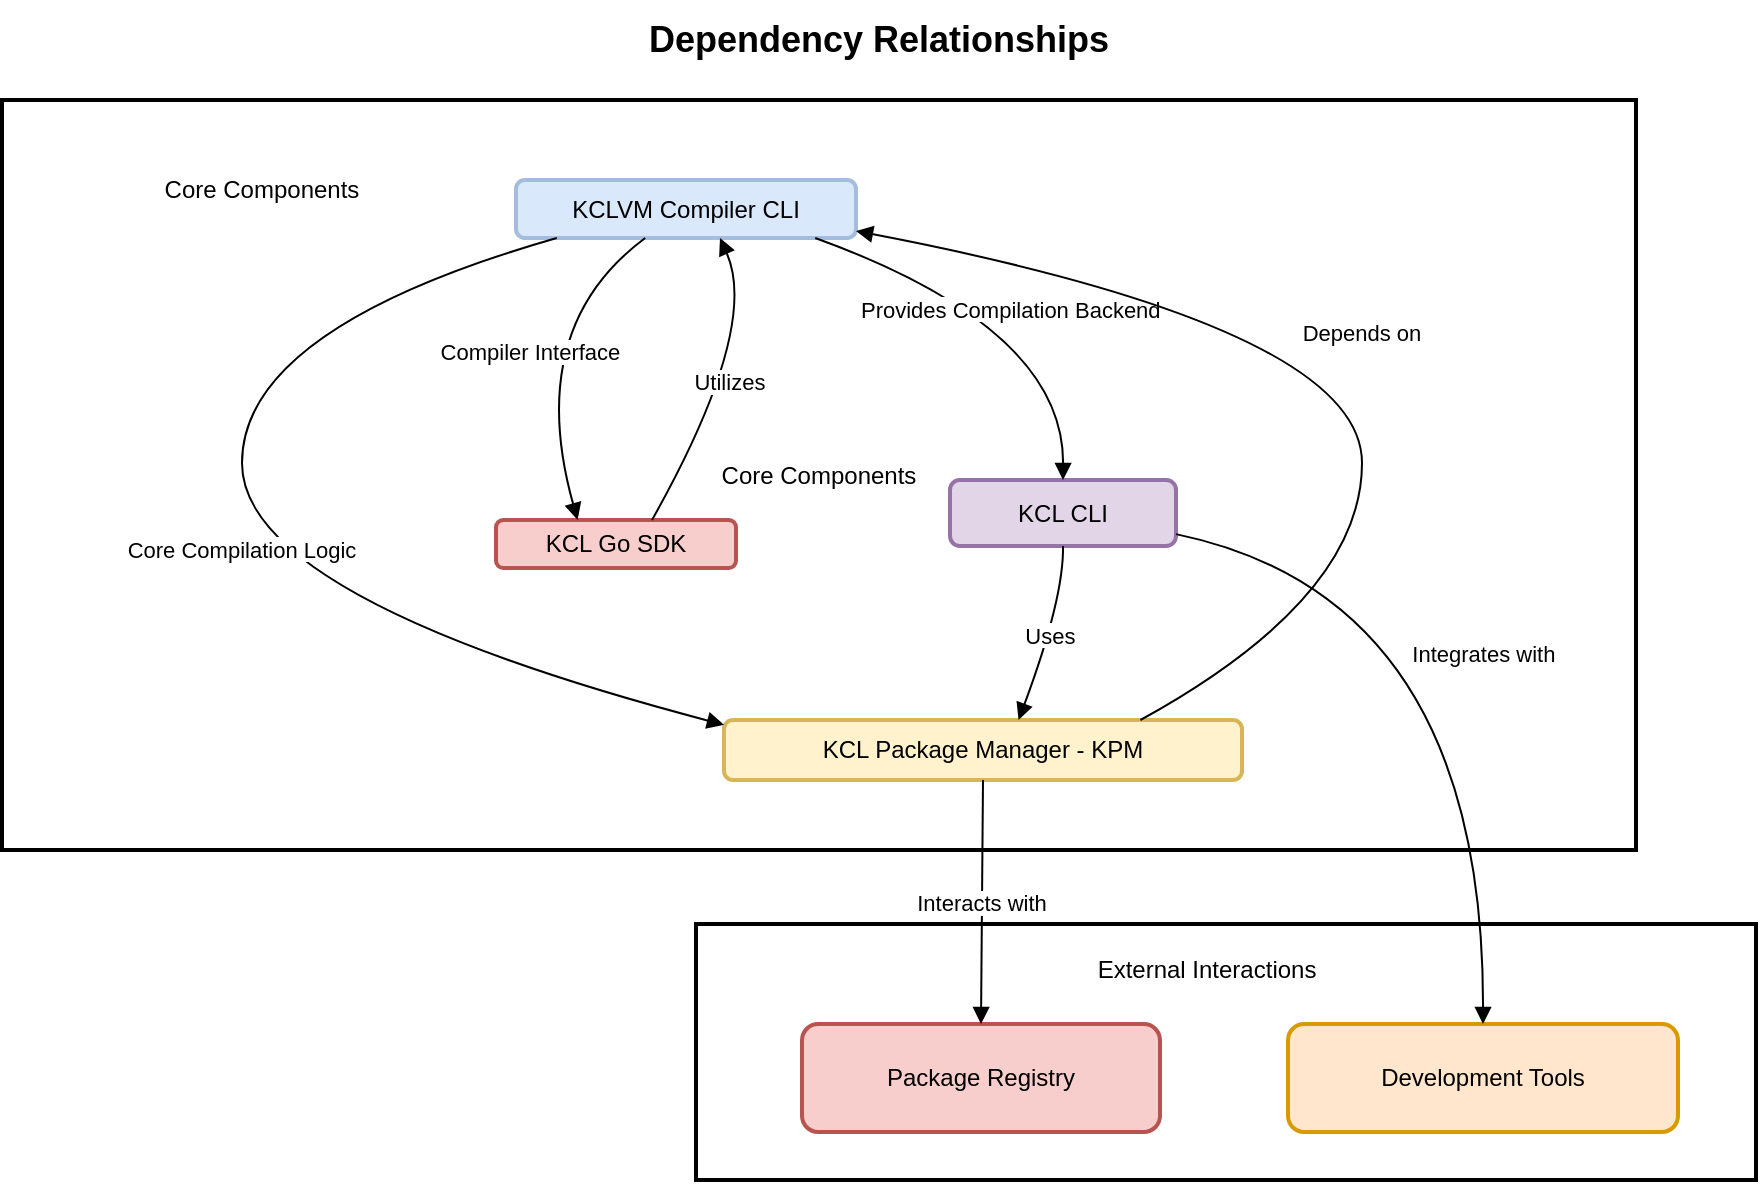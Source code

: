 <mxfile version="26.1.2">
  <diagram name="Page-1" id="rAqK6_sPa1SIVAUE_0x5">
    <mxGraphModel dx="1377" dy="990" grid="1" gridSize="10" guides="1" tooltips="1" connect="1" arrows="1" fold="1" page="1" pageScale="1" pageWidth="850" pageHeight="1100" math="0" shadow="0">
      <root>
        <mxCell id="0" />
        <mxCell id="1" parent="0" />
        <mxCell id="4TVLhED08Ak_WIFAkoXa-1" value="" style="whiteSpace=wrap;strokeWidth=2;" vertex="1" parent="1">
          <mxGeometry x="657" y="592" width="530" height="128" as="geometry" />
        </mxCell>
        <mxCell id="4TVLhED08Ak_WIFAkoXa-3" value="Core Components" style="whiteSpace=wrap;strokeWidth=2;" vertex="1" parent="1">
          <mxGeometry x="310" y="180" width="817" height="375" as="geometry" />
        </mxCell>
        <mxCell id="4TVLhED08Ak_WIFAkoXa-4" value="KCLVM Compiler CLI" style="whiteSpace=wrap;strokeWidth=2;fillColor=#dae8fc;strokeColor=light-dark(#a4bddf, #5c79a3);rounded=1;" vertex="1" parent="1">
          <mxGeometry x="567" y="220" width="170" height="29" as="geometry" />
        </mxCell>
        <mxCell id="4TVLhED08Ak_WIFAkoXa-5" value="KCL CLI" style="whiteSpace=wrap;strokeWidth=2;rounded=1;fillColor=#e1d5e7;strokeColor=#9673a6;" vertex="1" parent="1">
          <mxGeometry x="784" y="370" width="113" height="33" as="geometry" />
        </mxCell>
        <mxCell id="4TVLhED08Ak_WIFAkoXa-6" value="KCL Package Manager - KPM" style="whiteSpace=wrap;strokeWidth=2;rounded=1;fillColor=#fff2cc;strokeColor=#d6b656;" vertex="1" parent="1">
          <mxGeometry x="671" y="490" width="259" height="30" as="geometry" />
        </mxCell>
        <mxCell id="4TVLhED08Ak_WIFAkoXa-7" value="KCL Go SDK" style="whiteSpace=wrap;strokeWidth=2;fillColor=#f8cecc;strokeColor=#b85450;rounded=1;" vertex="1" parent="1">
          <mxGeometry x="557" y="390" width="120" height="24" as="geometry" />
        </mxCell>
        <mxCell id="4TVLhED08Ak_WIFAkoXa-8" value="Package Registry" style="whiteSpace=wrap;strokeWidth=2;rounded=1;fillColor=#f8cecc;strokeColor=#b85450;" vertex="1" parent="1">
          <mxGeometry x="710" y="642" width="179" height="54" as="geometry" />
        </mxCell>
        <mxCell id="4TVLhED08Ak_WIFAkoXa-9" value="Development Tools" style="whiteSpace=wrap;strokeWidth=2;rounded=1;fillColor=#ffe6cc;strokeColor=#d79b00;" vertex="1" parent="1">
          <mxGeometry x="953" y="642" width="195" height="54" as="geometry" />
        </mxCell>
        <mxCell id="4TVLhED08Ak_WIFAkoXa-10" value="Provides Compilation Backend" style="curved=1;startArrow=none;endArrow=block;exitX=0.88;exitY=1;entryX=0.5;entryY=0;rounded=0;" edge="1" parent="1" source="4TVLhED08Ak_WIFAkoXa-4" target="4TVLhED08Ak_WIFAkoXa-5">
          <mxGeometry relative="1" as="geometry">
            <Array as="points">
              <mxPoint x="841" y="294" />
            </Array>
          </mxGeometry>
        </mxCell>
        <mxCell id="4TVLhED08Ak_WIFAkoXa-11" value="Core Compilation Logic" style="curved=1;startArrow=none;endArrow=block;exitX=0.12;exitY=1;entryX=0;entryY=0.08;rounded=0;" edge="1" parent="1" source="4TVLhED08Ak_WIFAkoXa-4" target="4TVLhED08Ak_WIFAkoXa-6">
          <mxGeometry relative="1" as="geometry">
            <Array as="points">
              <mxPoint x="430" y="294" />
              <mxPoint x="430" y="429" />
            </Array>
          </mxGeometry>
        </mxCell>
        <mxCell id="4TVLhED08Ak_WIFAkoXa-12" value="Compiler Interface" style="curved=1;startArrow=none;endArrow=block;exitX=0.38;exitY=1;entryX=0.34;entryY=0;rounded=0;" edge="1" parent="1" source="4TVLhED08Ak_WIFAkoXa-4" target="4TVLhED08Ak_WIFAkoXa-7">
          <mxGeometry relative="1" as="geometry">
            <Array as="points">
              <mxPoint x="571" y="294" />
            </Array>
          </mxGeometry>
        </mxCell>
        <mxCell id="4TVLhED08Ak_WIFAkoXa-13" value="Uses" style="curved=1;startArrow=none;endArrow=block;exitX=0.5;exitY=1;entryX=0.57;entryY=-0.01;rounded=0;" edge="1" parent="1" source="4TVLhED08Ak_WIFAkoXa-5" target="4TVLhED08Ak_WIFAkoXa-6">
          <mxGeometry relative="1" as="geometry">
            <Array as="points">
              <mxPoint x="841" y="429" />
            </Array>
          </mxGeometry>
        </mxCell>
        <mxCell id="4TVLhED08Ak_WIFAkoXa-14" value="Depends on" style="curved=1;startArrow=none;endArrow=block;exitX=0.81;exitY=-0.01;entryX=1;entryY=0.88;rounded=0;" edge="1" parent="1" source="4TVLhED08Ak_WIFAkoXa-6" target="4TVLhED08Ak_WIFAkoXa-4">
          <mxGeometry relative="1" as="geometry">
            <Array as="points">
              <mxPoint x="990" y="429" />
              <mxPoint x="990" y="294" />
            </Array>
          </mxGeometry>
        </mxCell>
        <mxCell id="4TVLhED08Ak_WIFAkoXa-15" value="Utilizes" style="curved=1;startArrow=none;endArrow=block;exitX=0.65;exitY=0;entryX=0.6;entryY=1;rounded=0;" edge="1" parent="1" source="4TVLhED08Ak_WIFAkoXa-7" target="4TVLhED08Ak_WIFAkoXa-4">
          <mxGeometry relative="1" as="geometry">
            <Array as="points">
              <mxPoint x="689" y="294" />
            </Array>
          </mxGeometry>
        </mxCell>
        <mxCell id="4TVLhED08Ak_WIFAkoXa-16" value="Interacts with" style="curved=1;startArrow=none;endArrow=block;exitX=0.5;exitY=0.99;entryX=0.5;entryY=0;rounded=0;" edge="1" parent="1" source="4TVLhED08Ak_WIFAkoXa-6" target="4TVLhED08Ak_WIFAkoXa-8">
          <mxGeometry relative="1" as="geometry">
            <Array as="points" />
          </mxGeometry>
        </mxCell>
        <mxCell id="4TVLhED08Ak_WIFAkoXa-17" value="Integrates with" style="curved=1;startArrow=none;endArrow=block;exitX=1;exitY=0.82;entryX=0.5;entryY=0;rounded=0;" edge="1" parent="1" source="4TVLhED08Ak_WIFAkoXa-5" target="4TVLhED08Ak_WIFAkoXa-9">
          <mxGeometry relative="1" as="geometry">
            <Array as="points">
              <mxPoint x="1051" y="429" />
            </Array>
          </mxGeometry>
        </mxCell>
        <mxCell id="4TVLhED08Ak_WIFAkoXa-19" value="&lt;span style=&quot;text-wrap-mode: wrap;&quot;&gt;External Interactions&lt;/span&gt;" style="text;html=1;align=center;verticalAlign=middle;resizable=0;points=[];autosize=1;strokeColor=none;fillColor=none;" vertex="1" parent="1">
          <mxGeometry x="847" y="600" width="130" height="30" as="geometry" />
        </mxCell>
        <mxCell id="4TVLhED08Ak_WIFAkoXa-25" value="&lt;span style=&quot;font-family: Helvetica; font-style: normal; font-variant-ligatures: normal; font-variant-caps: normal; letter-spacing: normal; orphans: 2; text-align: center; text-indent: 0px; text-transform: none; widows: 2; word-spacing: 0px; -webkit-text-stroke-width: 0px; white-space: normal; text-decoration-thickness: initial; text-decoration-style: initial; text-decoration-color: initial; float: none; display: inline !important;&quot;&gt;&lt;font style=&quot;color: rgb(0, 0, 0);&quot;&gt;Dependency Relationships&lt;/font&gt;&lt;/span&gt;" style="text;html=1;align=center;verticalAlign=middle;whiteSpace=wrap;rounded=0;fontStyle=1;spacing=4;fontSize=18;" vertex="1" parent="1">
          <mxGeometry x="587" y="130" width="323" height="40" as="geometry" />
        </mxCell>
        <mxCell id="4TVLhED08Ak_WIFAkoXa-26" value="&lt;span&gt;Core Components&lt;/span&gt;" style="text;html=1;align=center;verticalAlign=middle;whiteSpace=wrap;rounded=0;" vertex="1" parent="1">
          <mxGeometry x="360" y="210" width="160" height="30" as="geometry" />
        </mxCell>
      </root>
    </mxGraphModel>
  </diagram>
</mxfile>
